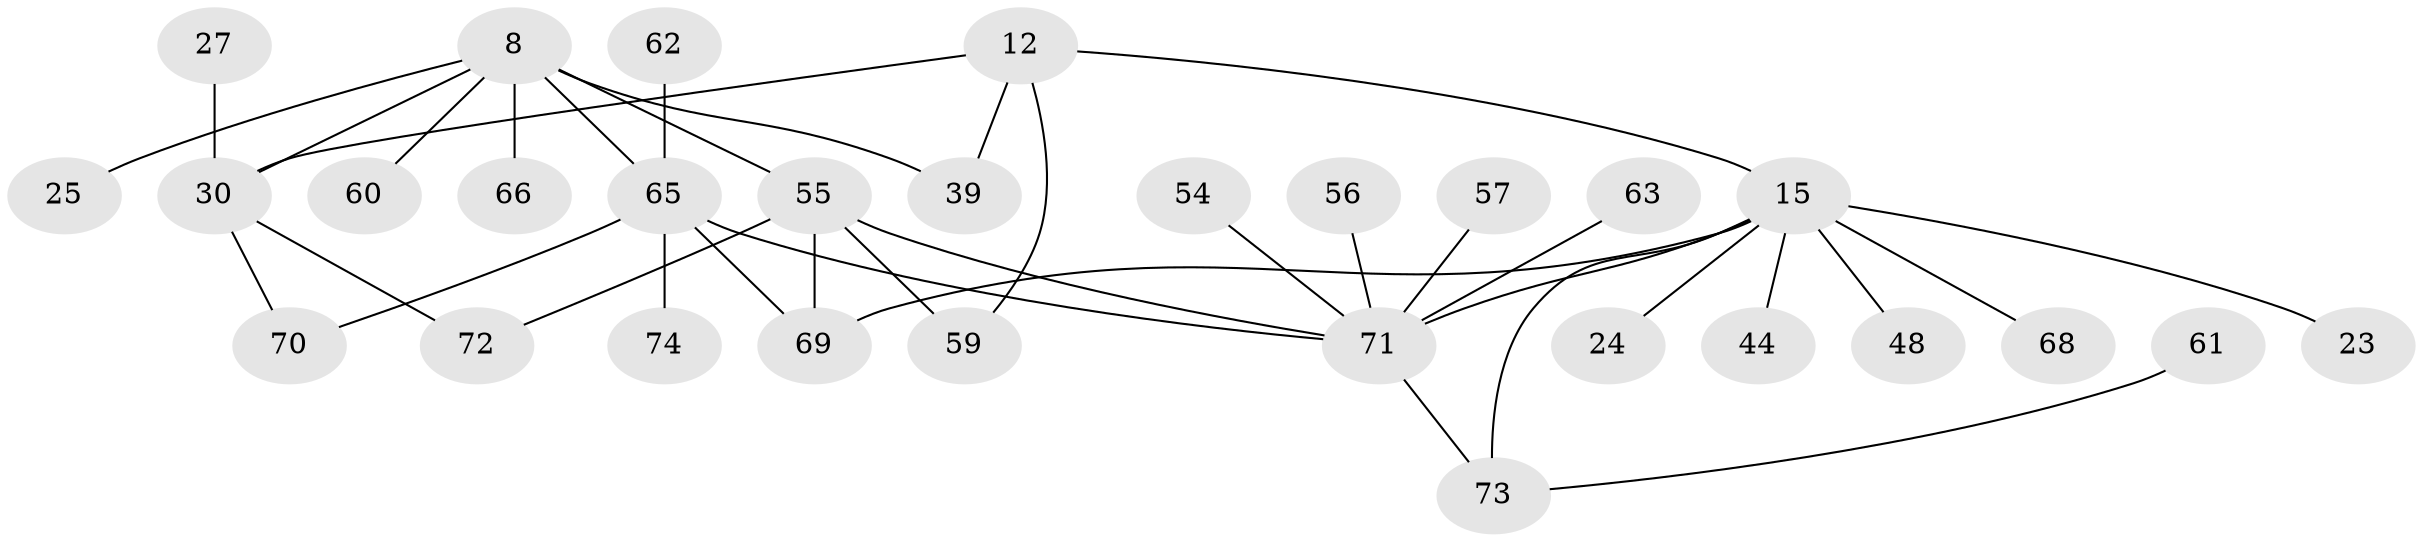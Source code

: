 // original degree distribution, {4: 0.02702702702702703, 3: 0.08108108108108109, 10: 0.02702702702702703, 9: 0.013513513513513514, 5: 0.06756756756756757, 2: 0.20270270270270271, 8: 0.013513513513513514, 6: 0.02702702702702703, 7: 0.013513513513513514, 11: 0.013513513513513514, 1: 0.5135135135135135}
// Generated by graph-tools (version 1.1) at 2025/58/03/04/25 21:58:58]
// undirected, 29 vertices, 37 edges
graph export_dot {
graph [start="1"]
  node [color=gray90,style=filled];
  8;
  12 [super="+11"];
  15 [super="+4"];
  23;
  24;
  25;
  27;
  30 [super="+10"];
  39;
  44 [super="+37"];
  48;
  54;
  55 [super="+45+51"];
  56;
  57;
  59 [super="+2+46"];
  60;
  61;
  62;
  63;
  65 [super="+28+49+9+36+47+52"];
  66;
  68;
  69 [super="+6"];
  70 [super="+38"];
  71 [super="+64+32+40+43+50"];
  72 [super="+42+67+20+41+53+58"];
  73 [super="+34+22"];
  74 [super="+16"];
  8 -- 25;
  8 -- 30 [weight=2];
  8 -- 39;
  8 -- 60;
  8 -- 66;
  8 -- 65 [weight=2];
  8 -- 55 [weight=2];
  12 -- 39;
  12 -- 15 [weight=2];
  12 -- 30 [weight=2];
  12 -- 59;
  15 -- 48;
  15 -- 68;
  15 -- 23;
  15 -- 24;
  15 -- 44;
  15 -- 71 [weight=2];
  15 -- 73 [weight=2];
  15 -- 69 [weight=2];
  27 -- 30;
  30 -- 70;
  30 -- 72;
  54 -- 71;
  55 -- 69;
  55 -- 71;
  55 -- 59 [weight=2];
  55 -- 72;
  56 -- 71;
  57 -- 71;
  61 -- 73;
  62 -- 65;
  63 -- 71;
  65 -- 70;
  65 -- 71 [weight=2];
  65 -- 74;
  65 -- 69;
  71 -- 73 [weight=2];
}
